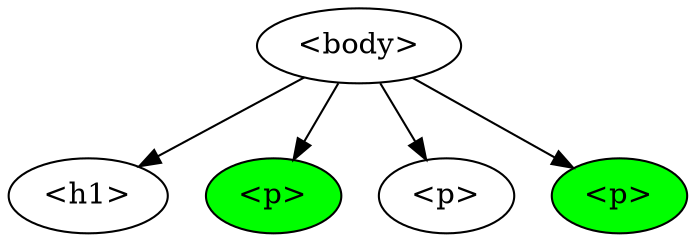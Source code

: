 digraph G {
  body [label="<body>"]
  h11 [label="<h1>"]
  p1 [label="<p>", style=filled, fillcolor=green]
  p2 [label="<p>"]
  p3 [label="<p>", style=filled, fillcolor=green]
  body -> h11
  body -> p1
  body -> p2
  body -> p3
}